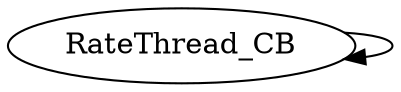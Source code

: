 /* Created by mdot for Matlab */
digraph m2html {
  RateThread_CB -> RateThread_CB;

  RateThread_CB [URL="RateThread_CB.html"];
}